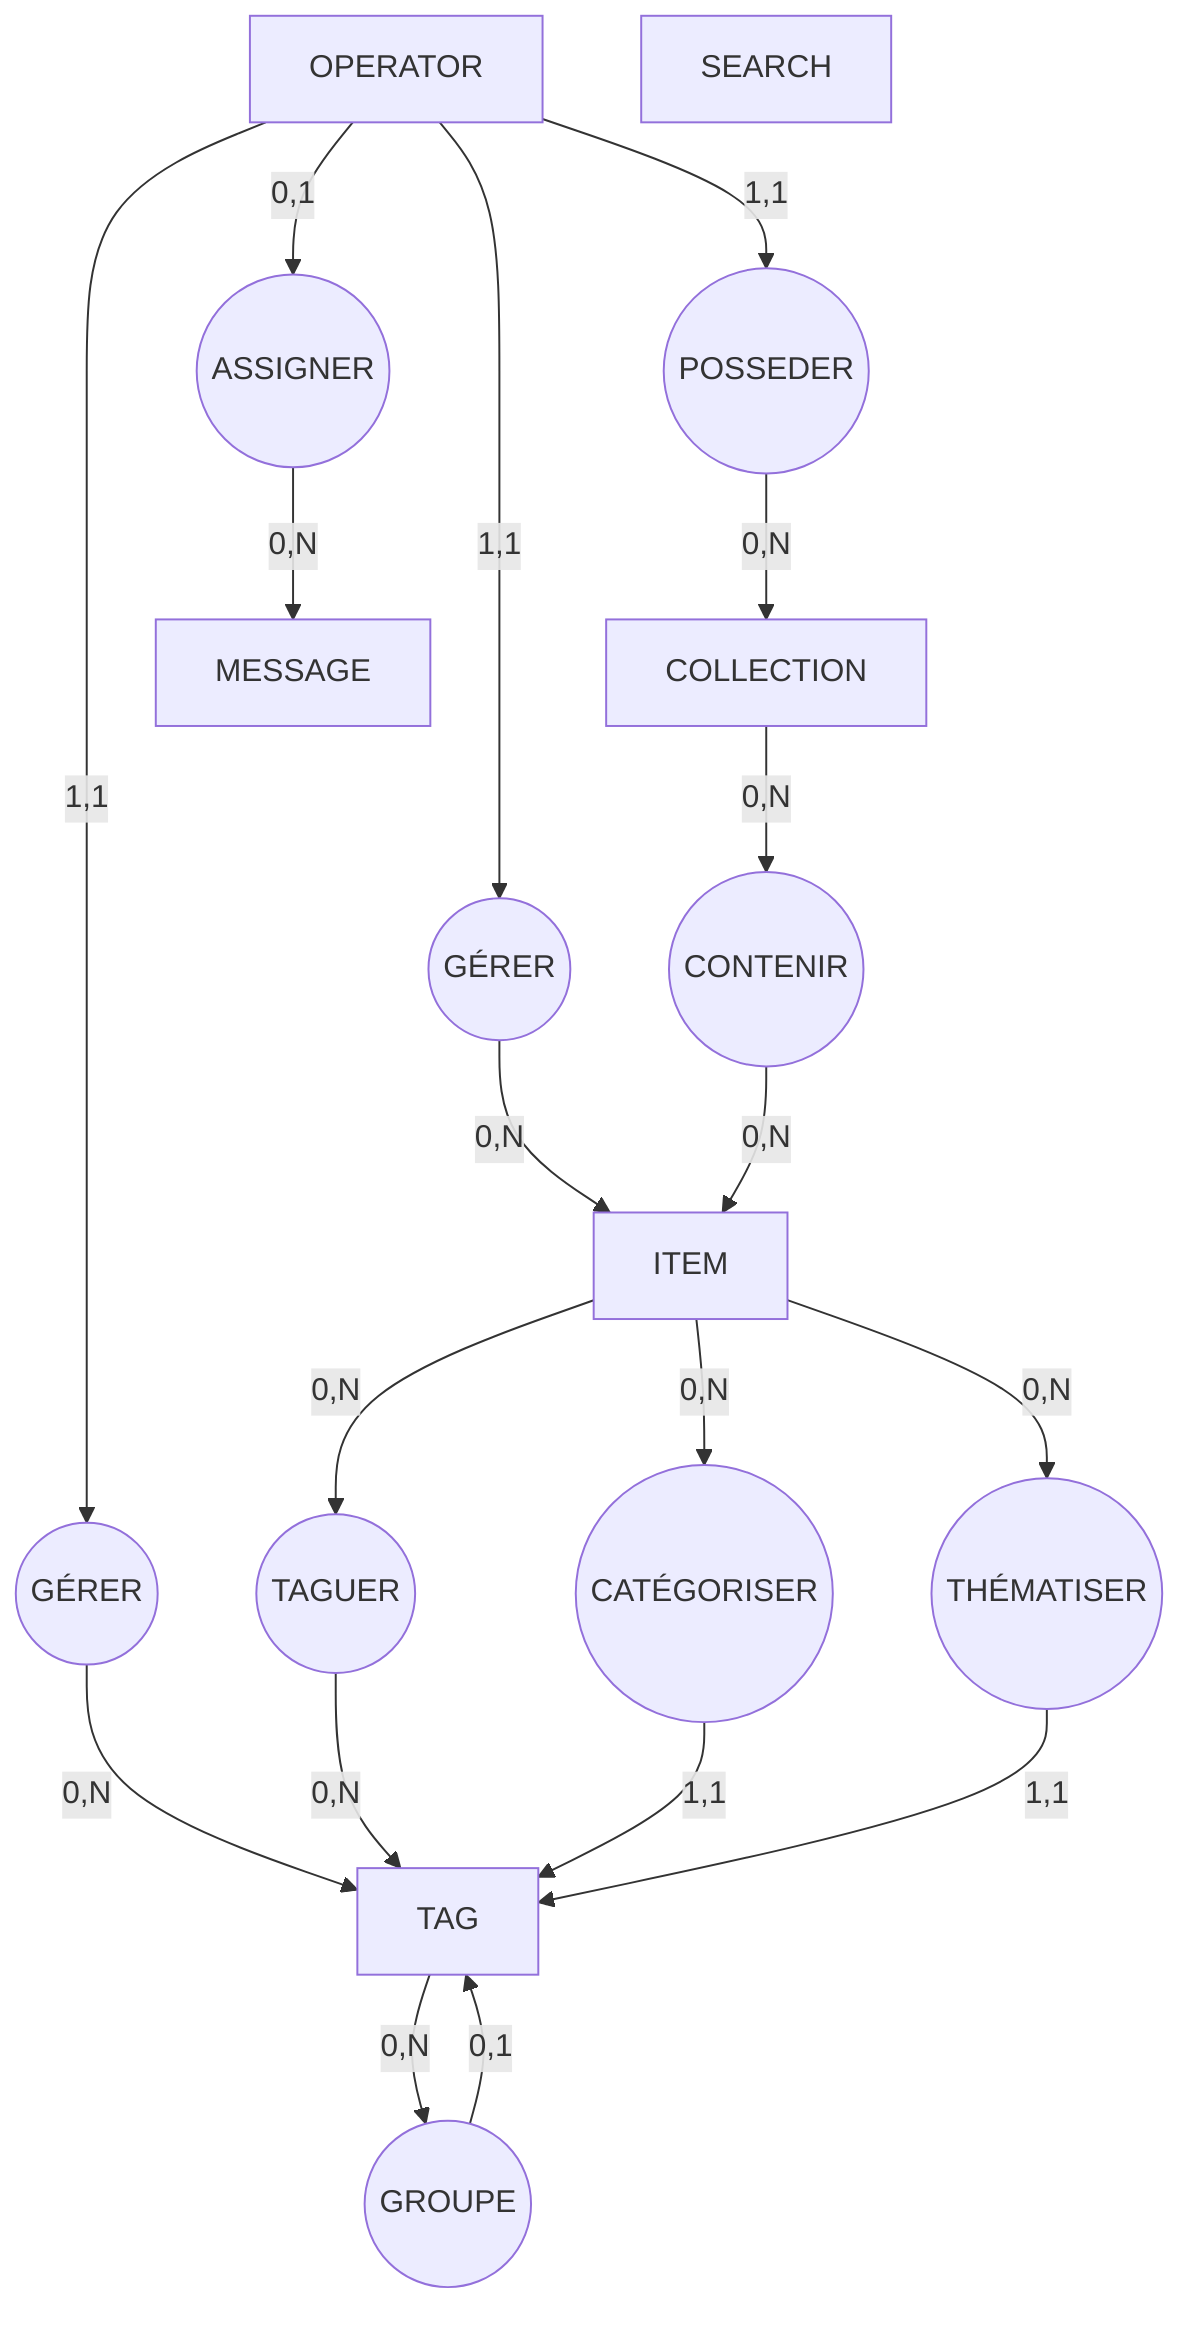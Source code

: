 graph TD
    OPERATOR["OPERATOR"]
    ITEM["ITEM"]
    TAG["TAG"]
    COLLECTION["COLLECTION"]
    SEARCH["SEARCH"]
    MESSAGE["MESSAGE"]

    GERER_ITEM(("GÉRER"))
    POSSEDER(("POSSEDER"))
    ASSIGNER(("ASSIGNER"))
    TAGUER(("TAGUER"))
    CONTENIR(("CONTENIR"))
    GERER_TAG(("GÉRER"))
    CATEGORISER(("CATÉGORISER"))
    THEMATISER(("THÉMATISER"))
    GROUPER(("GROUPE"))

    OPERATOR -->|"1,1"| GERER_ITEM
    GERER_ITEM -->|"0,N"| ITEM

    OPERATOR -->|"1,1"| GERER_TAG
    GERER_TAG -->|"0,N"| TAG

    OPERATOR -->|"1,1"| POSSEDER
    POSSEDER -->|"0,N"| COLLECTION

    OPERATOR -->|"0,1"| ASSIGNER
    ASSIGNER -->|"0,N"| MESSAGE

    ITEM     -->|"0,N"| TAGUER
    TAGUER   -->|"0,N"| TAG

    COLLECTION -->|"0,N"| CONTENIR
    CONTENIR   -->|"0,N"| ITEM

    ITEM -->|"0,N"| CATEGORISER
    CATEGORISER -->|"1,1"| TAG

    ITEM -->|"0,N"| THEMATISER
    THEMATISER -->|"1,1"| TAG

    TAG -->|"0,N"| GROUPER 
    GROUPER -->|"0,1"| TAG